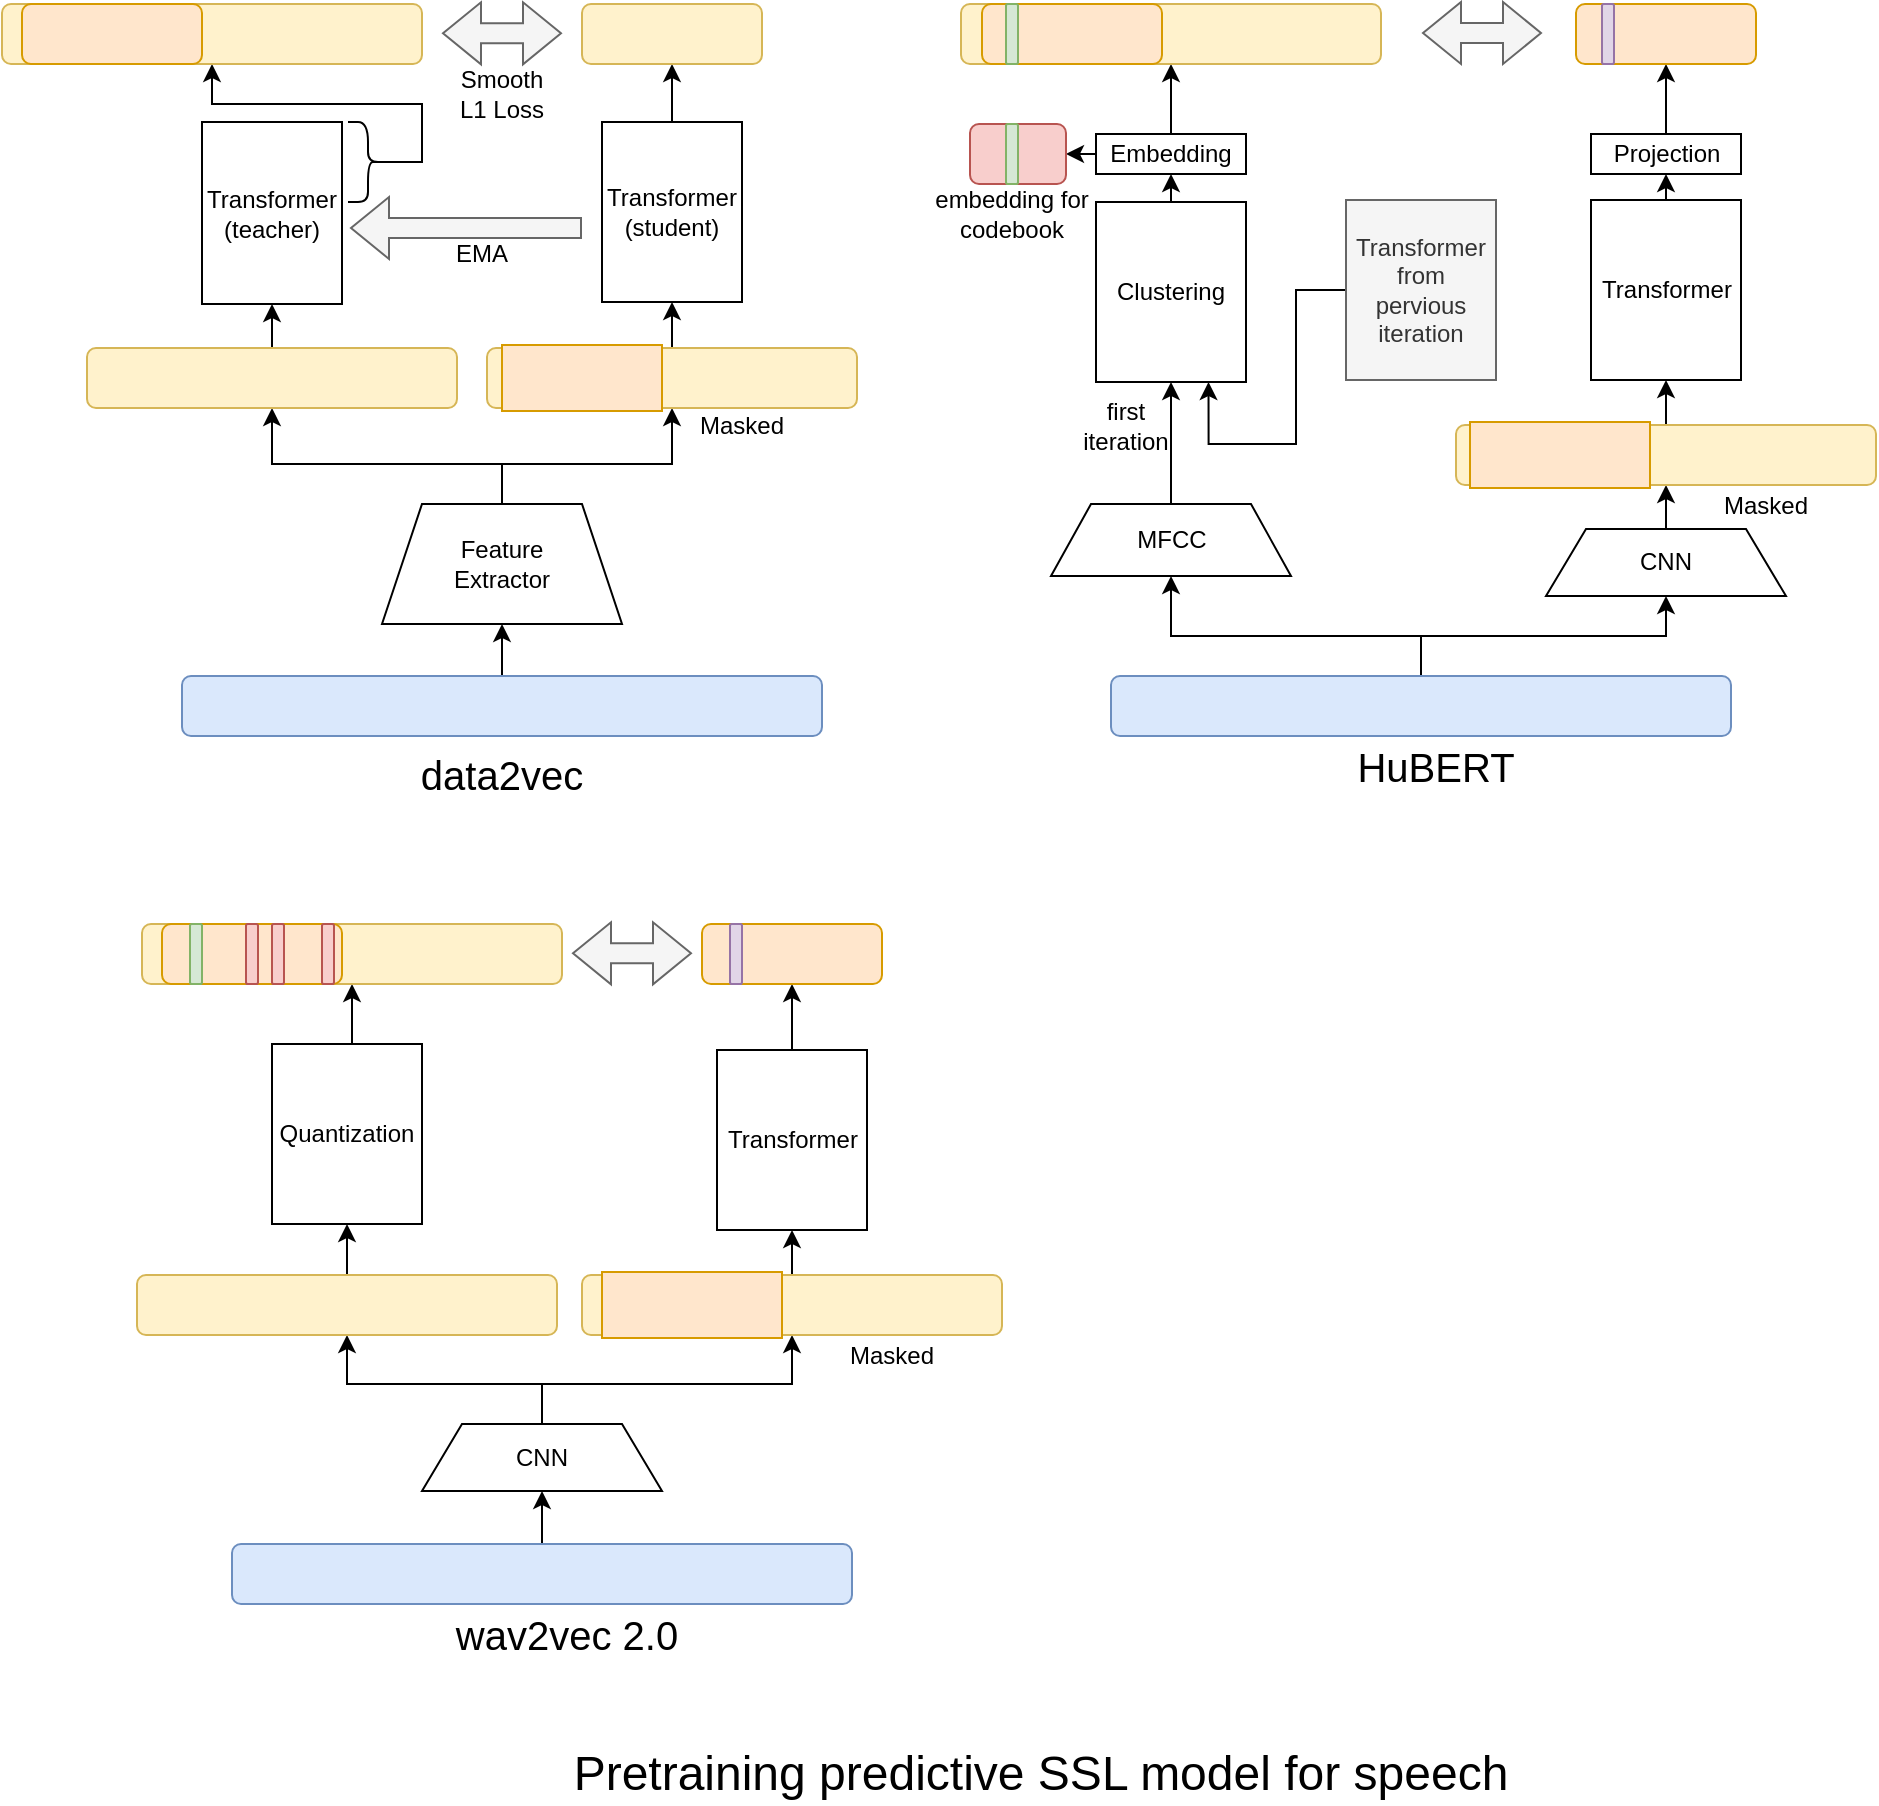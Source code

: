<mxfile version="24.2.1" type="github">
  <diagram name="第 1 页" id="q66TbeUEmXIvnhVCISni">
    <mxGraphModel dx="2066" dy="1111" grid="1" gridSize="10" guides="1" tooltips="1" connect="1" arrows="1" fold="1" page="1" pageScale="1" pageWidth="1200" pageHeight="1000" math="0" shadow="0">
      <root>
        <mxCell id="0" />
        <mxCell id="1" parent="0" />
        <mxCell id="DjZ_yba8BjRpclcn5r1u-3" style="edgeStyle=orthogonalEdgeStyle;rounded=0;orthogonalLoop=1;jettySize=auto;html=1;exitX=0.5;exitY=0;exitDx=0;exitDy=0;entryX=0.5;entryY=1;entryDx=0;entryDy=0;" parent="1" source="UcYpnGIGQ51wFlzivobA-4" target="DjZ_yba8BjRpclcn5r1u-12" edge="1">
          <mxGeometry relative="1" as="geometry">
            <mxPoint x="335" y="179" as="sourcePoint" />
          </mxGeometry>
        </mxCell>
        <mxCell id="DjZ_yba8BjRpclcn5r1u-6" style="edgeStyle=orthogonalEdgeStyle;rounded=0;orthogonalLoop=1;jettySize=auto;html=1;exitX=0.5;exitY=0;exitDx=0;exitDy=0;entryX=0.5;entryY=1;entryDx=0;entryDy=0;" parent="1" target="UcYpnGIGQ51wFlzivobA-4" edge="1" source="UcYpnGIGQ51wFlzivobA-1">
          <mxGeometry relative="1" as="geometry">
            <Array as="points">
              <mxPoint x="250" y="240" />
              <mxPoint x="335" y="240" />
            </Array>
            <mxPoint x="270" y="259" as="sourcePoint" />
            <mxPoint x="335" y="212" as="targetPoint" />
          </mxGeometry>
        </mxCell>
        <mxCell id="DjZ_yba8BjRpclcn5r1u-10" value="Transformer&lt;div&gt;(teacher)&lt;/div&gt;" style="rounded=0;whiteSpace=wrap;html=1;" parent="1" vertex="1">
          <mxGeometry x="100" y="69" width="70" height="91" as="geometry" />
        </mxCell>
        <mxCell id="DjZ_yba8BjRpclcn5r1u-11" style="edgeStyle=orthogonalEdgeStyle;rounded=0;orthogonalLoop=1;jettySize=auto;html=1;exitX=0.5;exitY=0;exitDx=0;exitDy=0;entryX=0.5;entryY=1;entryDx=0;entryDy=0;" parent="1" source="DjZ_yba8BjRpclcn5r1u-12" target="UcYpnGIGQ51wFlzivobA-8" edge="1">
          <mxGeometry relative="1" as="geometry">
            <mxPoint x="323" y="43" as="targetPoint" />
            <Array as="points">
              <mxPoint x="335" y="50" />
              <mxPoint x="335" y="50" />
            </Array>
          </mxGeometry>
        </mxCell>
        <mxCell id="DjZ_yba8BjRpclcn5r1u-12" value="Transformer&lt;div&gt;(student)&lt;/div&gt;" style="rounded=0;whiteSpace=wrap;html=1;" parent="1" vertex="1">
          <mxGeometry x="300" y="69" width="70" height="90" as="geometry" />
        </mxCell>
        <mxCell id="DjZ_yba8BjRpclcn5r1u-15" value="" style="shape=flexArrow;endArrow=classic;html=1;rounded=0;fillColor=#f5f5f5;strokeColor=#666666;" parent="1" edge="1">
          <mxGeometry width="50" height="50" relative="1" as="geometry">
            <mxPoint x="290" y="122" as="sourcePoint" />
            <mxPoint x="174" y="122" as="targetPoint" />
          </mxGeometry>
        </mxCell>
        <mxCell id="DjZ_yba8BjRpclcn5r1u-16" value="Masked" style="text;html=1;align=center;verticalAlign=middle;whiteSpace=wrap;rounded=0;" parent="1" vertex="1">
          <mxGeometry x="340" y="206" width="60" height="30" as="geometry" />
        </mxCell>
        <mxCell id="QFY1LTuWRhO7-PJgoQrT-4" value="" style="shape=flexArrow;endArrow=classic;startArrow=classic;html=1;rounded=0;fillColor=#f5f5f5;strokeColor=#666666;entryX=0;entryY=0.5;entryDx=0;entryDy=0;" parent="1" edge="1">
          <mxGeometry width="100" height="100" relative="1" as="geometry">
            <mxPoint x="220" y="24.66" as="sourcePoint" />
            <mxPoint x="280" y="24.66" as="targetPoint" />
          </mxGeometry>
        </mxCell>
        <mxCell id="Fm8e2ZOpPMUsnApX25Jz-81" style="edgeStyle=orthogonalEdgeStyle;rounded=0;orthogonalLoop=1;jettySize=auto;html=1;exitX=0.5;exitY=0;exitDx=0;exitDy=0;entryX=0.5;entryY=1;entryDx=0;entryDy=0;" edge="1" parent="1" source="UcYpnGIGQ51wFlzivobA-1" target="Fm8e2ZOpPMUsnApX25Jz-80">
          <mxGeometry relative="1" as="geometry">
            <Array as="points">
              <mxPoint x="250" y="240" />
              <mxPoint x="135" y="240" />
            </Array>
          </mxGeometry>
        </mxCell>
        <mxCell id="UcYpnGIGQ51wFlzivobA-1" value="Feature&lt;div&gt;Extractor&lt;/div&gt;" style="shape=trapezoid;perimeter=trapezoidPerimeter;whiteSpace=wrap;html=1;fixedSize=1;" parent="1" vertex="1">
          <mxGeometry x="190" y="260" width="120" height="60" as="geometry" />
        </mxCell>
        <mxCell id="UcYpnGIGQ51wFlzivobA-3" style="edgeStyle=orthogonalEdgeStyle;rounded=0;orthogonalLoop=1;jettySize=auto;html=1;exitX=0.5;exitY=0;exitDx=0;exitDy=0;entryX=0.5;entryY=1;entryDx=0;entryDy=0;" parent="1" source="UcYpnGIGQ51wFlzivobA-2" target="UcYpnGIGQ51wFlzivobA-1" edge="1">
          <mxGeometry relative="1" as="geometry" />
        </mxCell>
        <mxCell id="UcYpnGIGQ51wFlzivobA-2" value="" style="rounded=1;whiteSpace=wrap;html=1;fillColor=#dae8fc;strokeColor=#6c8ebf;" parent="1" vertex="1">
          <mxGeometry x="90" y="346" width="320" height="30" as="geometry" />
        </mxCell>
        <mxCell id="UcYpnGIGQ51wFlzivobA-4" value="" style="rounded=1;whiteSpace=wrap;html=1;fillColor=#fff2cc;strokeColor=#d6b656;" parent="1" vertex="1">
          <mxGeometry x="242.5" y="182" width="185" height="30" as="geometry" />
        </mxCell>
        <mxCell id="UcYpnGIGQ51wFlzivobA-7" value="" style="rounded=0;whiteSpace=wrap;html=1;fillColor=#ffe6cc;strokeColor=#d79b00;" parent="1" vertex="1">
          <mxGeometry x="250" y="180.5" width="80" height="33" as="geometry" />
        </mxCell>
        <mxCell id="UcYpnGIGQ51wFlzivobA-8" value="" style="rounded=1;whiteSpace=wrap;html=1;fillColor=#fff2cc;strokeColor=#d6b656;" parent="1" vertex="1">
          <mxGeometry x="290" y="10" width="90" height="30" as="geometry" />
        </mxCell>
        <mxCell id="Fm8e2ZOpPMUsnApX25Jz-2" value="data2vec" style="text;html=1;align=center;verticalAlign=middle;whiteSpace=wrap;rounded=0;fontSize=20;" vertex="1" parent="1">
          <mxGeometry x="220" y="380" width="60" height="30" as="geometry" />
        </mxCell>
        <mxCell id="Fm8e2ZOpPMUsnApX25Jz-49" style="edgeStyle=orthogonalEdgeStyle;rounded=0;orthogonalLoop=1;jettySize=auto;html=1;exitX=0.5;exitY=0;exitDx=0;exitDy=0;entryX=0.5;entryY=1;entryDx=0;entryDy=0;" edge="1" parent="1" source="Fm8e2ZOpPMUsnApX25Jz-3" target="Fm8e2ZOpPMUsnApX25Jz-48">
          <mxGeometry relative="1" as="geometry" />
        </mxCell>
        <mxCell id="Fm8e2ZOpPMUsnApX25Jz-3" value="MFCC" style="shape=trapezoid;perimeter=trapezoidPerimeter;whiteSpace=wrap;html=1;fixedSize=1;" vertex="1" parent="1">
          <mxGeometry x="524.5" y="260" width="120" height="36" as="geometry" />
        </mxCell>
        <mxCell id="Fm8e2ZOpPMUsnApX25Jz-33" style="edgeStyle=orthogonalEdgeStyle;rounded=0;orthogonalLoop=1;jettySize=auto;html=1;exitX=0.5;exitY=0;exitDx=0;exitDy=0;entryX=0.5;entryY=1;entryDx=0;entryDy=0;" edge="1" parent="1" source="Fm8e2ZOpPMUsnApX25Jz-4" target="Fm8e2ZOpPMUsnApX25Jz-3">
          <mxGeometry relative="1" as="geometry">
            <Array as="points">
              <mxPoint x="717" y="326" />
              <mxPoint x="585" y="326" />
              <mxPoint x="585" y="296" />
            </Array>
          </mxGeometry>
        </mxCell>
        <mxCell id="Fm8e2ZOpPMUsnApX25Jz-34" style="edgeStyle=orthogonalEdgeStyle;rounded=0;orthogonalLoop=1;jettySize=auto;html=1;exitX=0.5;exitY=0;exitDx=0;exitDy=0;entryX=0.5;entryY=1;entryDx=0;entryDy=0;" edge="1" parent="1" source="Fm8e2ZOpPMUsnApX25Jz-4" target="Fm8e2ZOpPMUsnApX25Jz-6">
          <mxGeometry relative="1" as="geometry" />
        </mxCell>
        <mxCell id="Fm8e2ZOpPMUsnApX25Jz-4" value="" style="rounded=1;whiteSpace=wrap;html=1;fillColor=#dae8fc;strokeColor=#6c8ebf;" vertex="1" parent="1">
          <mxGeometry x="554.5" y="346" width="310" height="30" as="geometry" />
        </mxCell>
        <mxCell id="Fm8e2ZOpPMUsnApX25Jz-56" style="edgeStyle=orthogonalEdgeStyle;rounded=0;orthogonalLoop=1;jettySize=auto;html=1;exitX=0.5;exitY=0;exitDx=0;exitDy=0;entryX=0.5;entryY=1;entryDx=0;entryDy=0;" edge="1" parent="1" source="Fm8e2ZOpPMUsnApX25Jz-5" target="Fm8e2ZOpPMUsnApX25Jz-53">
          <mxGeometry relative="1" as="geometry" />
        </mxCell>
        <mxCell id="Fm8e2ZOpPMUsnApX25Jz-5" value="Transformer" style="rounded=0;whiteSpace=wrap;html=1;" vertex="1" parent="1">
          <mxGeometry x="794.5" y="108" width="75" height="90" as="geometry" />
        </mxCell>
        <mxCell id="Fm8e2ZOpPMUsnApX25Jz-19" style="edgeStyle=orthogonalEdgeStyle;rounded=0;orthogonalLoop=1;jettySize=auto;html=1;exitX=0.5;exitY=0;exitDx=0;exitDy=0;entryX=0.5;entryY=1;entryDx=0;entryDy=0;" edge="1" parent="1" source="Fm8e2ZOpPMUsnApX25Jz-6" target="Fm8e2ZOpPMUsnApX25Jz-12">
          <mxGeometry relative="1" as="geometry" />
        </mxCell>
        <mxCell id="Fm8e2ZOpPMUsnApX25Jz-6" value="CNN" style="shape=trapezoid;perimeter=trapezoidPerimeter;whiteSpace=wrap;html=1;fixedSize=1;" vertex="1" parent="1">
          <mxGeometry x="772" y="272.5" width="120" height="33.5" as="geometry" />
        </mxCell>
        <mxCell id="Fm8e2ZOpPMUsnApX25Jz-20" style="edgeStyle=orthogonalEdgeStyle;rounded=0;orthogonalLoop=1;jettySize=auto;html=1;exitX=0.5;exitY=0;exitDx=0;exitDy=0;entryX=0.5;entryY=1;entryDx=0;entryDy=0;" edge="1" parent="1" source="Fm8e2ZOpPMUsnApX25Jz-12" target="Fm8e2ZOpPMUsnApX25Jz-5">
          <mxGeometry relative="1" as="geometry" />
        </mxCell>
        <mxCell id="Fm8e2ZOpPMUsnApX25Jz-12" value="" style="rounded=1;whiteSpace=wrap;html=1;fillColor=#fff2cc;strokeColor=#d6b656;" vertex="1" parent="1">
          <mxGeometry x="727" y="220.5" width="210" height="30" as="geometry" />
        </mxCell>
        <mxCell id="Fm8e2ZOpPMUsnApX25Jz-13" value="" style="rounded=0;whiteSpace=wrap;html=1;fillColor=#ffe6cc;strokeColor=#d79b00;" vertex="1" parent="1">
          <mxGeometry x="734" y="219" width="90" height="33" as="geometry" />
        </mxCell>
        <mxCell id="Fm8e2ZOpPMUsnApX25Jz-14" value="Masked" style="text;html=1;align=center;verticalAlign=middle;whiteSpace=wrap;rounded=0;" vertex="1" parent="1">
          <mxGeometry x="852" y="246" width="60" height="30" as="geometry" />
        </mxCell>
        <mxCell id="Fm8e2ZOpPMUsnApX25Jz-22" value="HuBERT" style="text;html=1;align=center;verticalAlign=middle;whiteSpace=wrap;rounded=0;fontSize=20;" vertex="1" parent="1">
          <mxGeometry x="687" y="376" width="60" height="30" as="geometry" />
        </mxCell>
        <mxCell id="Fm8e2ZOpPMUsnApX25Jz-37" value="" style="shape=flexArrow;endArrow=classic;startArrow=classic;html=1;rounded=0;fillColor=#f5f5f5;strokeColor=#666666;entryX=0;entryY=0.5;entryDx=0;entryDy=0;" edge="1" parent="1">
          <mxGeometry width="100" height="100" relative="1" as="geometry">
            <mxPoint x="710" y="24.5" as="sourcePoint" />
            <mxPoint x="770" y="24.5" as="targetPoint" />
          </mxGeometry>
        </mxCell>
        <mxCell id="Fm8e2ZOpPMUsnApX25Jz-52" style="edgeStyle=orthogonalEdgeStyle;rounded=0;orthogonalLoop=1;jettySize=auto;html=1;exitX=0;exitY=0.5;exitDx=0;exitDy=0;entryX=0.75;entryY=1;entryDx=0;entryDy=0;" edge="1" parent="1" source="Fm8e2ZOpPMUsnApX25Jz-39" target="Fm8e2ZOpPMUsnApX25Jz-48">
          <mxGeometry relative="1" as="geometry">
            <Array as="points">
              <mxPoint x="647" y="153" />
              <mxPoint x="647" y="230" />
              <mxPoint x="603" y="230" />
            </Array>
          </mxGeometry>
        </mxCell>
        <mxCell id="Fm8e2ZOpPMUsnApX25Jz-39" value="&lt;div&gt;Transformer&lt;/div&gt;&lt;div&gt;from&lt;/div&gt;&lt;div&gt;pervious&lt;/div&gt;&lt;div&gt;iteration&lt;/div&gt;" style="rounded=0;whiteSpace=wrap;html=1;fillColor=#f5f5f5;fontColor=#333333;strokeColor=#666666;" vertex="1" parent="1">
          <mxGeometry x="672" y="108" width="75" height="90" as="geometry" />
        </mxCell>
        <mxCell id="Fm8e2ZOpPMUsnApX25Jz-43" value="EMA" style="text;html=1;align=center;verticalAlign=middle;whiteSpace=wrap;rounded=0;" vertex="1" parent="1">
          <mxGeometry x="210" y="120" width="60" height="30" as="geometry" />
        </mxCell>
        <mxCell id="Fm8e2ZOpPMUsnApX25Jz-45" style="edgeStyle=orthogonalEdgeStyle;rounded=0;orthogonalLoop=1;jettySize=auto;html=1;exitX=0.1;exitY=0.5;exitDx=0;exitDy=0;exitPerimeter=0;entryX=0.5;entryY=1;entryDx=0;entryDy=0;" edge="1" parent="1" source="Fm8e2ZOpPMUsnApX25Jz-44" target="Fm8e2ZOpPMUsnApX25Jz-97">
          <mxGeometry relative="1" as="geometry">
            <mxPoint x="100" y="60" as="targetPoint" />
            <Array as="points">
              <mxPoint x="210" y="89" />
              <mxPoint x="210" y="60" />
              <mxPoint x="105" y="60" />
            </Array>
          </mxGeometry>
        </mxCell>
        <mxCell id="Fm8e2ZOpPMUsnApX25Jz-44" value="" style="shape=curlyBracket;whiteSpace=wrap;html=1;rounded=1;flipH=1;labelPosition=right;verticalLabelPosition=middle;align=left;verticalAlign=middle;size=0.5;" vertex="1" parent="1">
          <mxGeometry x="173" y="69" width="20" height="40" as="geometry" />
        </mxCell>
        <mxCell id="Fm8e2ZOpPMUsnApX25Jz-46" value="&lt;div&gt;&lt;span style=&quot;background-color: initial;&quot;&gt;Smooth L1 Loss&lt;/span&gt;&lt;/div&gt;" style="text;html=1;align=center;verticalAlign=middle;whiteSpace=wrap;rounded=0;" vertex="1" parent="1">
          <mxGeometry x="220" y="40" width="60" height="30" as="geometry" />
        </mxCell>
        <mxCell id="Fm8e2ZOpPMUsnApX25Jz-92" style="edgeStyle=orthogonalEdgeStyle;rounded=0;orthogonalLoop=1;jettySize=auto;html=1;exitX=0.5;exitY=0;exitDx=0;exitDy=0;entryX=0.5;entryY=1;entryDx=0;entryDy=0;" edge="1" parent="1" source="Fm8e2ZOpPMUsnApX25Jz-48" target="Fm8e2ZOpPMUsnApX25Jz-91">
          <mxGeometry relative="1" as="geometry" />
        </mxCell>
        <mxCell id="Fm8e2ZOpPMUsnApX25Jz-48" value="Clustering" style="rounded=0;whiteSpace=wrap;html=1;" vertex="1" parent="1">
          <mxGeometry x="547" y="109" width="75" height="90" as="geometry" />
        </mxCell>
        <mxCell id="Fm8e2ZOpPMUsnApX25Jz-95" style="edgeStyle=orthogonalEdgeStyle;rounded=0;orthogonalLoop=1;jettySize=auto;html=1;exitX=0.5;exitY=0;exitDx=0;exitDy=0;entryX=0.5;entryY=1;entryDx=0;entryDy=0;" edge="1" parent="1" source="Fm8e2ZOpPMUsnApX25Jz-53" target="Fm8e2ZOpPMUsnApX25Jz-87">
          <mxGeometry relative="1" as="geometry" />
        </mxCell>
        <mxCell id="Fm8e2ZOpPMUsnApX25Jz-53" value="Projection" style="rounded=0;whiteSpace=wrap;html=1;" vertex="1" parent="1">
          <mxGeometry x="794.5" y="75" width="75" height="20" as="geometry" />
        </mxCell>
        <mxCell id="Fm8e2ZOpPMUsnApX25Jz-70" style="edgeStyle=orthogonalEdgeStyle;rounded=0;orthogonalLoop=1;jettySize=auto;html=1;exitX=0.5;exitY=0;exitDx=0;exitDy=0;entryX=0.5;entryY=1;entryDx=0;entryDy=0;" edge="1" parent="1" source="Fm8e2ZOpPMUsnApX25Jz-58" target="Fm8e2ZOpPMUsnApX25Jz-59">
          <mxGeometry relative="1" as="geometry" />
        </mxCell>
        <mxCell id="Fm8e2ZOpPMUsnApX25Jz-58" value="" style="rounded=1;whiteSpace=wrap;html=1;fillColor=#dae8fc;strokeColor=#6c8ebf;" vertex="1" parent="1">
          <mxGeometry x="115" y="780" width="310" height="30" as="geometry" />
        </mxCell>
        <mxCell id="Fm8e2ZOpPMUsnApX25Jz-71" style="edgeStyle=orthogonalEdgeStyle;rounded=0;orthogonalLoop=1;jettySize=auto;html=1;exitX=0.5;exitY=0;exitDx=0;exitDy=0;entryX=0.5;entryY=1;entryDx=0;entryDy=0;" edge="1" parent="1" source="Fm8e2ZOpPMUsnApX25Jz-59" target="Fm8e2ZOpPMUsnApX25Jz-67">
          <mxGeometry relative="1" as="geometry">
            <Array as="points">
              <mxPoint x="270" y="700" />
              <mxPoint x="395" y="700" />
            </Array>
          </mxGeometry>
        </mxCell>
        <mxCell id="Fm8e2ZOpPMUsnApX25Jz-85" style="edgeStyle=orthogonalEdgeStyle;rounded=0;orthogonalLoop=1;jettySize=auto;html=1;exitX=0.5;exitY=0;exitDx=0;exitDy=0;entryX=0.5;entryY=1;entryDx=0;entryDy=0;" edge="1" parent="1" source="Fm8e2ZOpPMUsnApX25Jz-59" target="Fm8e2ZOpPMUsnApX25Jz-83">
          <mxGeometry relative="1" as="geometry">
            <Array as="points">
              <mxPoint x="270" y="700" />
              <mxPoint x="173" y="700" />
            </Array>
          </mxGeometry>
        </mxCell>
        <mxCell id="Fm8e2ZOpPMUsnApX25Jz-59" value="CNN" style="shape=trapezoid;perimeter=trapezoidPerimeter;whiteSpace=wrap;html=1;fixedSize=1;" vertex="1" parent="1">
          <mxGeometry x="210" y="720" width="120" height="33.5" as="geometry" />
        </mxCell>
        <mxCell id="Fm8e2ZOpPMUsnApX25Jz-76" style="edgeStyle=orthogonalEdgeStyle;rounded=0;orthogonalLoop=1;jettySize=auto;html=1;exitX=0.5;exitY=0;exitDx=0;exitDy=0;entryX=0.5;entryY=1;entryDx=0;entryDy=0;" edge="1" parent="1" source="Fm8e2ZOpPMUsnApX25Jz-60" target="Fm8e2ZOpPMUsnApX25Jz-75">
          <mxGeometry relative="1" as="geometry" />
        </mxCell>
        <mxCell id="Fm8e2ZOpPMUsnApX25Jz-60" value="Quantization" style="rounded=0;whiteSpace=wrap;html=1;" vertex="1" parent="1">
          <mxGeometry x="135" y="530" width="75" height="90" as="geometry" />
        </mxCell>
        <mxCell id="Fm8e2ZOpPMUsnApX25Jz-77" style="edgeStyle=orthogonalEdgeStyle;rounded=0;orthogonalLoop=1;jettySize=auto;html=1;exitX=0.5;exitY=0;exitDx=0;exitDy=0;entryX=0.5;entryY=1;entryDx=0;entryDy=0;" edge="1" parent="1" source="Fm8e2ZOpPMUsnApX25Jz-64" target="Fm8e2ZOpPMUsnApX25Jz-74">
          <mxGeometry relative="1" as="geometry" />
        </mxCell>
        <mxCell id="Fm8e2ZOpPMUsnApX25Jz-64" value="Transformer" style="rounded=0;whiteSpace=wrap;html=1;" vertex="1" parent="1">
          <mxGeometry x="357.5" y="533" width="75" height="90" as="geometry" />
        </mxCell>
        <mxCell id="Fm8e2ZOpPMUsnApX25Jz-66" style="edgeStyle=orthogonalEdgeStyle;rounded=0;orthogonalLoop=1;jettySize=auto;html=1;exitX=0.5;exitY=0;exitDx=0;exitDy=0;entryX=0.5;entryY=1;entryDx=0;entryDy=0;" edge="1" parent="1" source="Fm8e2ZOpPMUsnApX25Jz-67" target="Fm8e2ZOpPMUsnApX25Jz-64">
          <mxGeometry relative="1" as="geometry" />
        </mxCell>
        <mxCell id="Fm8e2ZOpPMUsnApX25Jz-67" value="" style="rounded=1;whiteSpace=wrap;html=1;fillColor=#fff2cc;strokeColor=#d6b656;" vertex="1" parent="1">
          <mxGeometry x="290" y="645.5" width="210" height="30" as="geometry" />
        </mxCell>
        <mxCell id="Fm8e2ZOpPMUsnApX25Jz-68" value="" style="rounded=0;whiteSpace=wrap;html=1;fillColor=#ffe6cc;strokeColor=#d79b00;" vertex="1" parent="1">
          <mxGeometry x="300" y="644" width="90" height="33" as="geometry" />
        </mxCell>
        <mxCell id="Fm8e2ZOpPMUsnApX25Jz-69" value="Masked" style="text;html=1;align=center;verticalAlign=middle;whiteSpace=wrap;rounded=0;" vertex="1" parent="1">
          <mxGeometry x="415" y="671" width="60" height="30" as="geometry" />
        </mxCell>
        <mxCell id="Fm8e2ZOpPMUsnApX25Jz-73" value="&lt;div&gt;first&lt;/div&gt;&lt;div&gt;iteration&lt;/div&gt;" style="text;html=1;align=center;verticalAlign=middle;whiteSpace=wrap;rounded=0;" vertex="1" parent="1">
          <mxGeometry x="532" y="206" width="60" height="30" as="geometry" />
        </mxCell>
        <mxCell id="Fm8e2ZOpPMUsnApX25Jz-74" value="" style="rounded=1;whiteSpace=wrap;html=1;fillColor=#ffe6cc;strokeColor=#d79b00;" vertex="1" parent="1">
          <mxGeometry x="350" y="470" width="90" height="30" as="geometry" />
        </mxCell>
        <mxCell id="Fm8e2ZOpPMUsnApX25Jz-75" value="" style="rounded=1;whiteSpace=wrap;html=1;fillColor=#fff2cc;strokeColor=#d6b656;" vertex="1" parent="1">
          <mxGeometry x="70" y="470" width="210" height="30" as="geometry" />
        </mxCell>
        <mxCell id="Fm8e2ZOpPMUsnApX25Jz-78" value="" style="shape=flexArrow;endArrow=classic;startArrow=classic;html=1;rounded=0;fillColor=#f5f5f5;strokeColor=#666666;entryX=0;entryY=0.5;entryDx=0;entryDy=0;" edge="1" parent="1">
          <mxGeometry width="100" height="100" relative="1" as="geometry">
            <mxPoint x="285" y="484.66" as="sourcePoint" />
            <mxPoint x="345" y="484.66" as="targetPoint" />
          </mxGeometry>
        </mxCell>
        <mxCell id="Fm8e2ZOpPMUsnApX25Jz-82" style="edgeStyle=orthogonalEdgeStyle;rounded=0;orthogonalLoop=1;jettySize=auto;html=1;exitX=0.5;exitY=0;exitDx=0;exitDy=0;entryX=0.5;entryY=1;entryDx=0;entryDy=0;" edge="1" parent="1" source="Fm8e2ZOpPMUsnApX25Jz-80" target="DjZ_yba8BjRpclcn5r1u-10">
          <mxGeometry relative="1" as="geometry" />
        </mxCell>
        <mxCell id="Fm8e2ZOpPMUsnApX25Jz-80" value="" style="rounded=1;whiteSpace=wrap;html=1;fillColor=#fff2cc;strokeColor=#d6b656;" vertex="1" parent="1">
          <mxGeometry x="42.5" y="182" width="185" height="30" as="geometry" />
        </mxCell>
        <mxCell id="Fm8e2ZOpPMUsnApX25Jz-84" style="edgeStyle=orthogonalEdgeStyle;rounded=0;orthogonalLoop=1;jettySize=auto;html=1;exitX=0.5;exitY=0;exitDx=0;exitDy=0;entryX=0.5;entryY=1;entryDx=0;entryDy=0;" edge="1" parent="1" source="Fm8e2ZOpPMUsnApX25Jz-83" target="Fm8e2ZOpPMUsnApX25Jz-60">
          <mxGeometry relative="1" as="geometry" />
        </mxCell>
        <mxCell id="Fm8e2ZOpPMUsnApX25Jz-83" value="" style="rounded=1;whiteSpace=wrap;html=1;fillColor=#fff2cc;strokeColor=#d6b656;" vertex="1" parent="1">
          <mxGeometry x="67.5" y="645.5" width="210" height="30" as="geometry" />
        </mxCell>
        <mxCell id="Fm8e2ZOpPMUsnApX25Jz-86" value="wav2vec 2.0" style="text;html=1;align=center;verticalAlign=middle;whiteSpace=wrap;rounded=0;fontSize=20;" vertex="1" parent="1">
          <mxGeometry x="225" y="810" width="115" height="30" as="geometry" />
        </mxCell>
        <mxCell id="Fm8e2ZOpPMUsnApX25Jz-87" value="" style="rounded=1;whiteSpace=wrap;html=1;fillColor=#ffe6cc;strokeColor=#d79b00;" vertex="1" parent="1">
          <mxGeometry x="787" y="10" width="90" height="30" as="geometry" />
        </mxCell>
        <mxCell id="Fm8e2ZOpPMUsnApX25Jz-100" value="" style="edgeStyle=orthogonalEdgeStyle;rounded=0;orthogonalLoop=1;jettySize=auto;html=1;" edge="1" parent="1" source="Fm8e2ZOpPMUsnApX25Jz-91" target="Fm8e2ZOpPMUsnApX25Jz-98">
          <mxGeometry relative="1" as="geometry" />
        </mxCell>
        <mxCell id="Fm8e2ZOpPMUsnApX25Jz-118" style="edgeStyle=orthogonalEdgeStyle;rounded=0;orthogonalLoop=1;jettySize=auto;html=1;exitX=0;exitY=0.5;exitDx=0;exitDy=0;entryX=1;entryY=0.5;entryDx=0;entryDy=0;" edge="1" parent="1" source="Fm8e2ZOpPMUsnApX25Jz-91" target="Fm8e2ZOpPMUsnApX25Jz-114">
          <mxGeometry relative="1" as="geometry" />
        </mxCell>
        <mxCell id="Fm8e2ZOpPMUsnApX25Jz-91" value="Embedding" style="rounded=0;whiteSpace=wrap;html=1;" vertex="1" parent="1">
          <mxGeometry x="547" y="75" width="75" height="20" as="geometry" />
        </mxCell>
        <mxCell id="Fm8e2ZOpPMUsnApX25Jz-97" value="" style="rounded=1;whiteSpace=wrap;html=1;fillColor=#fff2cc;strokeColor=#d6b656;" vertex="1" parent="1">
          <mxGeometry y="10" width="210" height="30" as="geometry" />
        </mxCell>
        <mxCell id="Fm8e2ZOpPMUsnApX25Jz-98" value="" style="rounded=1;whiteSpace=wrap;html=1;fillColor=#fff2cc;strokeColor=#d6b656;fillStyle=auto;" vertex="1" parent="1">
          <mxGeometry x="479.5" y="10" width="210" height="30" as="geometry" />
        </mxCell>
        <mxCell id="Fm8e2ZOpPMUsnApX25Jz-103" value="" style="rounded=1;whiteSpace=wrap;html=1;fillStyle=auto;fillColor=#ffe6cc;strokeColor=#d79b00;" vertex="1" parent="1">
          <mxGeometry x="10" y="10" width="90" height="30" as="geometry" />
        </mxCell>
        <mxCell id="Fm8e2ZOpPMUsnApX25Jz-104" value="" style="rounded=1;whiteSpace=wrap;html=1;fillColor=#ffe6cc;strokeColor=#d79b00;fillStyle=auto;" vertex="1" parent="1">
          <mxGeometry x="490" y="10" width="90" height="30" as="geometry" />
        </mxCell>
        <mxCell id="Fm8e2ZOpPMUsnApX25Jz-105" value="" style="rounded=1;whiteSpace=wrap;html=1;fillColor=#ffe6cc;strokeColor=#d79b00;fillStyle=auto;" vertex="1" parent="1">
          <mxGeometry x="80" y="470" width="90" height="30" as="geometry" />
        </mxCell>
        <mxCell id="Fm8e2ZOpPMUsnApX25Jz-112" value="" style="rounded=1;whiteSpace=wrap;html=1;fillColor=#e1d5e7;strokeColor=#9673a6;" vertex="1" parent="1">
          <mxGeometry x="800" y="10" width="6" height="30" as="geometry" />
        </mxCell>
        <mxCell id="Fm8e2ZOpPMUsnApX25Jz-113" value="" style="rounded=1;whiteSpace=wrap;html=1;fillColor=#d5e8d4;strokeColor=#82b366;" vertex="1" parent="1">
          <mxGeometry x="502" y="10" width="6" height="30" as="geometry" />
        </mxCell>
        <mxCell id="Fm8e2ZOpPMUsnApX25Jz-114" value="" style="rounded=1;whiteSpace=wrap;html=1;fillColor=#f8cecc;strokeColor=#b85450;" vertex="1" parent="1">
          <mxGeometry x="484" y="70" width="48" height="30" as="geometry" />
        </mxCell>
        <mxCell id="Fm8e2ZOpPMUsnApX25Jz-115" value="" style="rounded=1;whiteSpace=wrap;html=1;fillColor=#d5e8d4;strokeColor=#82b366;" vertex="1" parent="1">
          <mxGeometry x="502" y="70" width="6" height="30" as="geometry" />
        </mxCell>
        <mxCell id="Fm8e2ZOpPMUsnApX25Jz-119" value="" style="rounded=1;whiteSpace=wrap;html=1;fillColor=#e1d5e7;strokeColor=#9673a6;fontStyle=1" vertex="1" parent="1">
          <mxGeometry x="364" y="470" width="6" height="30" as="geometry" />
        </mxCell>
        <mxCell id="Fm8e2ZOpPMUsnApX25Jz-120" value="" style="rounded=1;whiteSpace=wrap;html=1;fillColor=#d5e8d4;strokeColor=#82b366;fontStyle=1" vertex="1" parent="1">
          <mxGeometry x="94" y="470" width="6" height="30" as="geometry" />
        </mxCell>
        <mxCell id="Fm8e2ZOpPMUsnApX25Jz-122" value="" style="rounded=1;whiteSpace=wrap;html=1;fillColor=#f8cecc;strokeColor=#b85450;fontStyle=1" vertex="1" parent="1">
          <mxGeometry x="122" y="470" width="6" height="30" as="geometry" />
        </mxCell>
        <mxCell id="Fm8e2ZOpPMUsnApX25Jz-123" value="" style="rounded=1;whiteSpace=wrap;html=1;fillColor=#f8cecc;strokeColor=#b85450;fontStyle=1" vertex="1" parent="1">
          <mxGeometry x="135" y="470" width="6" height="30" as="geometry" />
        </mxCell>
        <mxCell id="Fm8e2ZOpPMUsnApX25Jz-124" value="" style="rounded=1;whiteSpace=wrap;html=1;fillColor=#f8cecc;strokeColor=#b85450;fontStyle=1" vertex="1" parent="1">
          <mxGeometry x="160" y="470" width="6" height="30" as="geometry" />
        </mxCell>
        <mxCell id="Fm8e2ZOpPMUsnApX25Jz-125" value="embedding for codebook" style="text;html=1;align=center;verticalAlign=middle;whiteSpace=wrap;rounded=0;" vertex="1" parent="1">
          <mxGeometry x="465" y="100" width="80" height="30" as="geometry" />
        </mxCell>
        <mxCell id="Fm8e2ZOpPMUsnApX25Jz-126" value="Pretraining predictive SSL model for speech" style="text;html=1;align=center;verticalAlign=middle;whiteSpace=wrap;rounded=0;fontSize=24;" vertex="1" parent="1">
          <mxGeometry x="277.5" y="880" width="483" height="30" as="geometry" />
        </mxCell>
      </root>
    </mxGraphModel>
  </diagram>
</mxfile>
